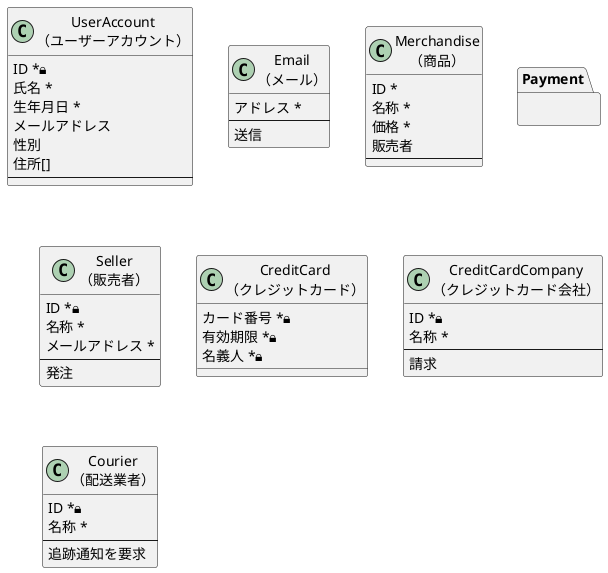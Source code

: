 @startuml

class "UserAccount\n（ユーザーアカウント）" as UserAccount {
  ID *🔒
  氏名 *
  生年月日 *
  メールアドレス
  性別
  住所[]
  ---
}


class "Email\n（メール）" as Email {
  アドレス *
  ---
  送信
}


class "Merchandise\n（商品）" as Merchendise {
  ID *
  名称 *
  価格 *
  販売者
  ---
}


class "Seller\n（販売者）" as Seller {
  ID *🔒
  名称 *
  メールアドレス *
  ---
  発注
}


package Payment {

}

class "CreditCard\n（クレジットカード）" as CreditCard {
  カード番号 *🔒
  有効期限 *🔒
  名義人 *🔒
}

class "CreditCardCompany\n（クレジットカード会社）" as CreditCardCompany {
    ID *🔒
    名称 *
    ---
    請求
}


class "Courier\n（配送業者）" as Courier {
    ID *🔒
    名称 *
    ---
    追跡通知を要求
}

'--------------------


@enduml
